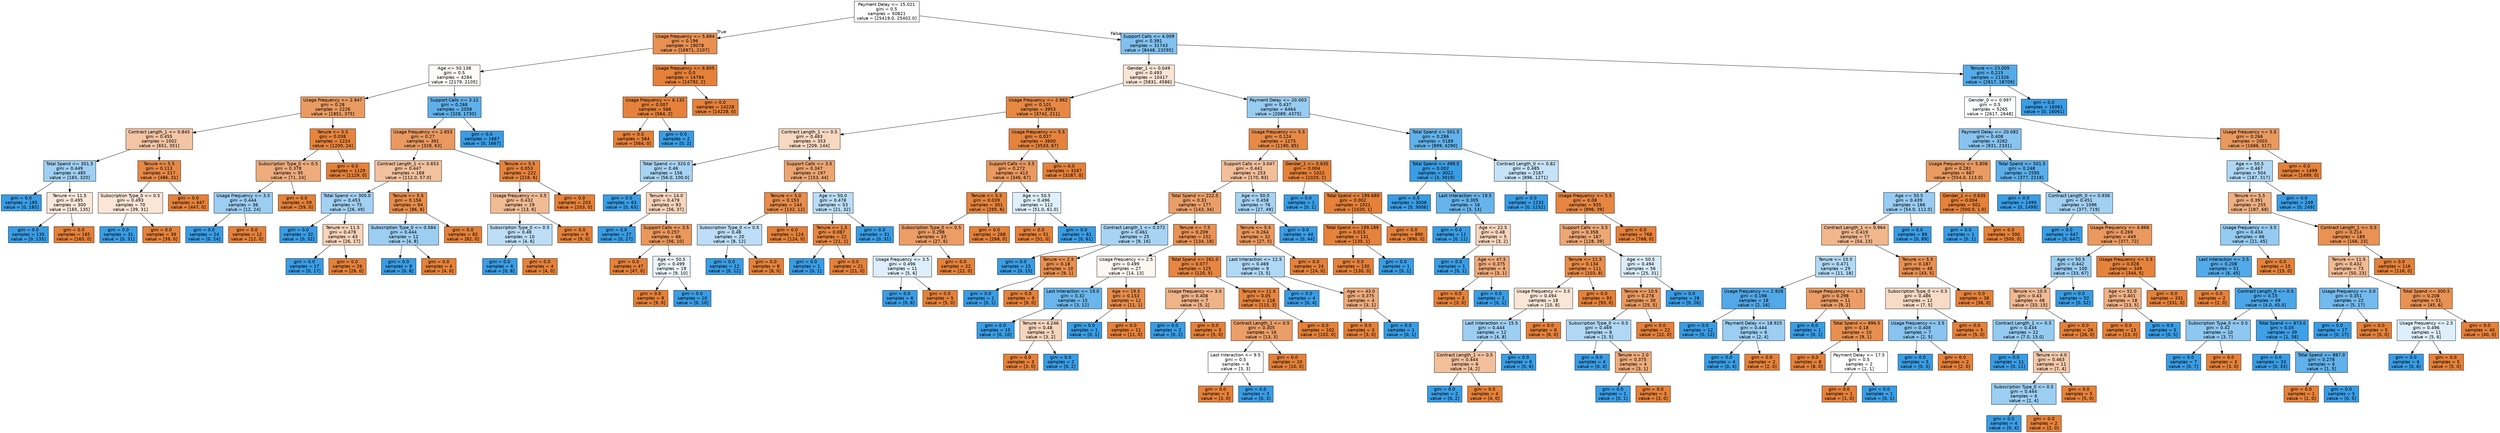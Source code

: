 digraph Tree {
node [shape=box, style="filled", color="black", fontname="helvetica"] ;
edge [fontname="helvetica"] ;
0 [label="Payment Delay <= 15.021\ngini = 0.5\nsamples = 50821\nvalue = [25419.0, 25402.0]", fillcolor="#ffffff"] ;
1 [label="Usage Frequency <= 5.894\ngini = 0.196\nsamples = 19078\nvalue = [16971, 2107]", fillcolor="#e89152"] ;
0 -> 1 [labeldistance=2.5, labelangle=45, headlabel="True"] ;
2 [label="Age <= 50.138\ngini = 0.5\nsamples = 4284\nvalue = [2179, 2105]", fillcolor="#fefbf8"] ;
1 -> 2 ;
3 [label="Usage Frequency <= 2.947\ngini = 0.28\nsamples = 2226\nvalue = [1851, 375]", fillcolor="#ea9b61"] ;
2 -> 3 ;
4 [label="Contract Length_1 <= 0.845\ngini = 0.455\nsamples = 1002\nvalue = [651, 351]", fillcolor="#f3c5a4"] ;
3 -> 4 ;
5 [label="Total Spend <= 301.5\ngini = 0.449\nsamples = 485\nvalue = [165, 320]", fillcolor="#9fd0f2"] ;
4 -> 5 ;
6 [label="gini = 0.0\nsamples = 185\nvalue = [0, 185]", fillcolor="#399de5"] ;
5 -> 6 ;
7 [label="Tenure <= 11.5\ngini = 0.495\nsamples = 300\nvalue = [165, 135]", fillcolor="#fae8db"] ;
5 -> 7 ;
8 [label="gini = 0.0\nsamples = 135\nvalue = [0, 135]", fillcolor="#399de5"] ;
7 -> 8 ;
9 [label="gini = 0.0\nsamples = 165\nvalue = [165, 0]", fillcolor="#e58139"] ;
7 -> 9 ;
10 [label="Tenure <= 5.5\ngini = 0.113\nsamples = 517\nvalue = [486, 31]", fillcolor="#e78946"] ;
4 -> 10 ;
11 [label="Subscription Type_0 <= 0.5\ngini = 0.493\nsamples = 70\nvalue = [39, 31]", fillcolor="#fae5d6"] ;
10 -> 11 ;
12 [label="gini = 0.0\nsamples = 31\nvalue = [0, 31]", fillcolor="#399de5"] ;
11 -> 12 ;
13 [label="gini = 0.0\nsamples = 39\nvalue = [39, 0]", fillcolor="#e58139"] ;
11 -> 13 ;
14 [label="gini = 0.0\nsamples = 447\nvalue = [447, 0]", fillcolor="#e58139"] ;
10 -> 14 ;
15 [label="Tenure <= 5.5\ngini = 0.038\nsamples = 1224\nvalue = [1200, 24]", fillcolor="#e6843d"] ;
3 -> 15 ;
16 [label="Subscription Type_0 <= 0.5\ngini = 0.378\nsamples = 95\nvalue = [71, 24]", fillcolor="#eeac7c"] ;
15 -> 16 ;
17 [label="Usage Frequency <= 3.5\ngini = 0.444\nsamples = 36\nvalue = [12, 24]", fillcolor="#9ccef2"] ;
16 -> 17 ;
18 [label="gini = 0.0\nsamples = 24\nvalue = [0, 24]", fillcolor="#399de5"] ;
17 -> 18 ;
19 [label="gini = 0.0\nsamples = 12\nvalue = [12, 0]", fillcolor="#e58139"] ;
17 -> 19 ;
20 [label="gini = 0.0\nsamples = 59\nvalue = [59, 0]", fillcolor="#e58139"] ;
16 -> 20 ;
21 [label="gini = 0.0\nsamples = 1129\nvalue = [1129, 0]", fillcolor="#e58139"] ;
15 -> 21 ;
22 [label="Support Calls <= 3.12\ngini = 0.268\nsamples = 2058\nvalue = [328, 1730]", fillcolor="#5fb0ea"] ;
2 -> 22 ;
23 [label="Usage Frequency <= 2.653\ngini = 0.27\nsamples = 391\nvalue = [328, 63]", fillcolor="#ea995f"] ;
22 -> 23 ;
24 [label="Contract Length_1 <= 0.653\ngini = 0.447\nsamples = 169\nvalue = [112.0, 57.0]", fillcolor="#f2c19e"] ;
23 -> 24 ;
25 [label="Total Spend <= 300.0\ngini = 0.453\nsamples = 75\nvalue = [26, 49]", fillcolor="#a2d1f3"] ;
24 -> 25 ;
26 [label="gini = 0.0\nsamples = 32\nvalue = [0, 32]", fillcolor="#399de5"] ;
25 -> 26 ;
27 [label="Tenure <= 11.5\ngini = 0.478\nsamples = 43\nvalue = [26, 17]", fillcolor="#f6d3ba"] ;
25 -> 27 ;
28 [label="gini = 0.0\nsamples = 17\nvalue = [0, 17]", fillcolor="#399de5"] ;
27 -> 28 ;
29 [label="gini = 0.0\nsamples = 26\nvalue = [26, 0]", fillcolor="#e58139"] ;
27 -> 29 ;
30 [label="Tenure <= 5.5\ngini = 0.156\nsamples = 94\nvalue = [86, 8]", fillcolor="#e78d4b"] ;
24 -> 30 ;
31 [label="Subscription Type_0 <= 0.584\ngini = 0.444\nsamples = 12\nvalue = [4, 8]", fillcolor="#9ccef2"] ;
30 -> 31 ;
32 [label="gini = 0.0\nsamples = 8\nvalue = [0, 8]", fillcolor="#399de5"] ;
31 -> 32 ;
33 [label="gini = 0.0\nsamples = 4\nvalue = [4, 0]", fillcolor="#e58139"] ;
31 -> 33 ;
34 [label="gini = 0.0\nsamples = 82\nvalue = [82, 0]", fillcolor="#e58139"] ;
30 -> 34 ;
35 [label="Tenure <= 5.5\ngini = 0.053\nsamples = 222\nvalue = [216, 6]", fillcolor="#e6843e"] ;
23 -> 35 ;
36 [label="Usage Frequency <= 3.5\ngini = 0.432\nsamples = 19\nvalue = [13, 6]", fillcolor="#f1bb94"] ;
35 -> 36 ;
37 [label="Subscription Type_0 <= 0.5\ngini = 0.48\nsamples = 10\nvalue = [4, 6]", fillcolor="#bddef6"] ;
36 -> 37 ;
38 [label="gini = 0.0\nsamples = 6\nvalue = [0, 6]", fillcolor="#399de5"] ;
37 -> 38 ;
39 [label="gini = 0.0\nsamples = 4\nvalue = [4, 0]", fillcolor="#e58139"] ;
37 -> 39 ;
40 [label="gini = 0.0\nsamples = 9\nvalue = [9, 0]", fillcolor="#e58139"] ;
36 -> 40 ;
41 [label="gini = 0.0\nsamples = 203\nvalue = [203, 0]", fillcolor="#e58139"] ;
35 -> 41 ;
42 [label="gini = 0.0\nsamples = 1667\nvalue = [0, 1667]", fillcolor="#399de5"] ;
22 -> 42 ;
43 [label="Usage Frequency <= 6.805\ngini = 0.0\nsamples = 14794\nvalue = [14792, 2]", fillcolor="#e58139"] ;
1 -> 43 ;
44 [label="Usage Frequency <= 6.132\ngini = 0.007\nsamples = 566\nvalue = [564, 2]", fillcolor="#e5813a"] ;
43 -> 44 ;
45 [label="gini = 0.0\nsamples = 564\nvalue = [564, 0]", fillcolor="#e58139"] ;
44 -> 45 ;
46 [label="gini = 0.0\nsamples = 2\nvalue = [0, 2]", fillcolor="#399de5"] ;
44 -> 46 ;
47 [label="gini = 0.0\nsamples = 14228\nvalue = [14228, 0]", fillcolor="#e58139"] ;
43 -> 47 ;
48 [label="Support Calls <= 4.009\ngini = 0.391\nsamples = 31743\nvalue = [8448, 23295]", fillcolor="#81c1ee"] ;
0 -> 48 [labeldistance=2.5, labelangle=-45, headlabel="False"] ;
49 [label="Gender_1 <= 0.049\ngini = 0.493\nsamples = 10417\nvalue = [5831, 4586]", fillcolor="#f9e4d5"] ;
48 -> 49 ;
50 [label="Usage Frequency <= 2.962\ngini = 0.101\nsamples = 3953\nvalue = [3742, 211]", fillcolor="#e68844"] ;
49 -> 50 ;
51 [label="Contract Length_1 <= 0.5\ngini = 0.483\nsamples = 353\nvalue = [209, 144]", fillcolor="#f7d8c1"] ;
50 -> 51 ;
52 [label="Total Spend <= 320.0\ngini = 0.46\nsamples = 156\nvalue = [56.0, 100.0]", fillcolor="#a8d4f4"] ;
51 -> 52 ;
53 [label="gini = 0.0\nsamples = 63\nvalue = [0, 63]", fillcolor="#399de5"] ;
52 -> 53 ;
54 [label="Tenure <= 14.0\ngini = 0.479\nsamples = 93\nvalue = [56, 37]", fillcolor="#f6d4bc"] ;
52 -> 54 ;
55 [label="gini = 0.0\nsamples = 27\nvalue = [0, 27]", fillcolor="#399de5"] ;
54 -> 55 ;
56 [label="Support Calls <= 3.5\ngini = 0.257\nsamples = 66\nvalue = [56, 10]", fillcolor="#ea985c"] ;
54 -> 56 ;
57 [label="gini = 0.0\nsamples = 47\nvalue = [47, 0]", fillcolor="#e58139"] ;
56 -> 57 ;
58 [label="Age <= 50.5\ngini = 0.499\nsamples = 19\nvalue = [9, 10]", fillcolor="#ebf5fc"] ;
56 -> 58 ;
59 [label="gini = 0.0\nsamples = 9\nvalue = [9, 0]", fillcolor="#e58139"] ;
58 -> 59 ;
60 [label="gini = 0.0\nsamples = 10\nvalue = [0, 10]", fillcolor="#399de5"] ;
58 -> 60 ;
61 [label="Support Calls <= 3.5\ngini = 0.347\nsamples = 197\nvalue = [153, 44]", fillcolor="#eca572"] ;
51 -> 61 ;
62 [label="Tenure <= 5.0\ngini = 0.153\nsamples = 144\nvalue = [132, 12]", fillcolor="#e78c4b"] ;
61 -> 62 ;
63 [label="Subscription Type_0 <= 0.5\ngini = 0.48\nsamples = 20\nvalue = [8, 12]", fillcolor="#bddef6"] ;
62 -> 63 ;
64 [label="gini = 0.0\nsamples = 12\nvalue = [0, 12]", fillcolor="#399de5"] ;
63 -> 64 ;
65 [label="gini = 0.0\nsamples = 8\nvalue = [8, 0]", fillcolor="#e58139"] ;
63 -> 65 ;
66 [label="gini = 0.0\nsamples = 124\nvalue = [124, 0]", fillcolor="#e58139"] ;
62 -> 66 ;
67 [label="Age <= 50.0\ngini = 0.478\nsamples = 53\nvalue = [21, 32]", fillcolor="#bbddf6"] ;
61 -> 67 ;
68 [label="Tenure <= 1.5\ngini = 0.087\nsamples = 22\nvalue = [21, 1]", fillcolor="#e68742"] ;
67 -> 68 ;
69 [label="gini = 0.0\nsamples = 1\nvalue = [0, 1]", fillcolor="#399de5"] ;
68 -> 69 ;
70 [label="gini = 0.0\nsamples = 21\nvalue = [21, 0]", fillcolor="#e58139"] ;
68 -> 70 ;
71 [label="gini = 0.0\nsamples = 31\nvalue = [0, 31]", fillcolor="#399de5"] ;
67 -> 71 ;
72 [label="Usage Frequency <= 5.5\ngini = 0.037\nsamples = 3600\nvalue = [3533, 67]", fillcolor="#e5833d"] ;
50 -> 72 ;
73 [label="Support Calls <= 3.5\ngini = 0.272\nsamples = 413\nvalue = [346, 67]", fillcolor="#ea995f"] ;
72 -> 73 ;
74 [label="Tenure <= 5.5\ngini = 0.039\nsamples = 301\nvalue = [295, 6]", fillcolor="#e6843d"] ;
73 -> 74 ;
75 [label="Subscription Type_0 <= 0.5\ngini = 0.298\nsamples = 33\nvalue = [27, 6]", fillcolor="#eb9d65"] ;
74 -> 75 ;
76 [label="Usage Frequency <= 3.5\ngini = 0.496\nsamples = 11\nvalue = [5, 6]", fillcolor="#deeffb"] ;
75 -> 76 ;
77 [label="gini = 0.0\nsamples = 6\nvalue = [0, 6]", fillcolor="#399de5"] ;
76 -> 77 ;
78 [label="gini = 0.0\nsamples = 5\nvalue = [5, 0]", fillcolor="#e58139"] ;
76 -> 78 ;
79 [label="gini = 0.0\nsamples = 22\nvalue = [22, 0]", fillcolor="#e58139"] ;
75 -> 79 ;
80 [label="gini = 0.0\nsamples = 268\nvalue = [268, 0]", fillcolor="#e58139"] ;
74 -> 80 ;
81 [label="Age <= 50.5\ngini = 0.496\nsamples = 112\nvalue = [51.0, 61.0]", fillcolor="#dfeffb"] ;
73 -> 81 ;
82 [label="gini = 0.0\nsamples = 51\nvalue = [51, 0]", fillcolor="#e58139"] ;
81 -> 82 ;
83 [label="gini = 0.0\nsamples = 61\nvalue = [0, 61]", fillcolor="#399de5"] ;
81 -> 83 ;
84 [label="gini = 0.0\nsamples = 3187\nvalue = [3187, 0]", fillcolor="#e58139"] ;
72 -> 84 ;
85 [label="Payment Delay <= 20.003\ngini = 0.437\nsamples = 6464\nvalue = [2089, 4375]", fillcolor="#98ccf1"] ;
49 -> 85 ;
86 [label="Usage Frequency <= 5.5\ngini = 0.124\nsamples = 1275\nvalue = [1190, 85]", fillcolor="#e78a47"] ;
85 -> 86 ;
87 [label="Support Calls <= 3.047\ngini = 0.441\nsamples = 253\nvalue = [170, 83]", fillcolor="#f2bf9a"] ;
86 -> 87 ;
88 [label="Total Spend <= 222.5\ngini = 0.31\nsamples = 177\nvalue = [143, 34]", fillcolor="#eb9f68"] ;
87 -> 88 ;
89 [label="Contract Length_1 <= 0.572\ngini = 0.461\nsamples = 25\nvalue = [9, 16]", fillcolor="#a8d4f4"] ;
88 -> 89 ;
90 [label="gini = 0.0\nsamples = 15\nvalue = [0, 15]", fillcolor="#399de5"] ;
89 -> 90 ;
91 [label="Tenure <= 2.5\ngini = 0.18\nsamples = 10\nvalue = [9, 1]", fillcolor="#e88f4f"] ;
89 -> 91 ;
92 [label="gini = 0.0\nsamples = 1\nvalue = [0, 1]", fillcolor="#399de5"] ;
91 -> 92 ;
93 [label="gini = 0.0\nsamples = 9\nvalue = [9, 0]", fillcolor="#e58139"] ;
91 -> 93 ;
94 [label="Tenure <= 7.5\ngini = 0.209\nsamples = 152\nvalue = [134, 18]", fillcolor="#e89254"] ;
88 -> 94 ;
95 [label="Usage Frequency <= 2.5\ngini = 0.499\nsamples = 27\nvalue = [14, 13]", fillcolor="#fdf6f1"] ;
94 -> 95 ;
96 [label="Last Interaction <= 19.0\ngini = 0.32\nsamples = 15\nvalue = [3, 12]", fillcolor="#6ab6ec"] ;
95 -> 96 ;
97 [label="gini = 0.0\nsamples = 10\nvalue = [0, 10]", fillcolor="#399de5"] ;
96 -> 97 ;
98 [label="Tenure <= 4.246\ngini = 0.48\nsamples = 5\nvalue = [3, 2]", fillcolor="#f6d5bd"] ;
96 -> 98 ;
99 [label="gini = 0.0\nsamples = 3\nvalue = [3, 0]", fillcolor="#e58139"] ;
98 -> 99 ;
100 [label="gini = 0.0\nsamples = 2\nvalue = [0, 2]", fillcolor="#399de5"] ;
98 -> 100 ;
101 [label="Age <= 19.5\ngini = 0.153\nsamples = 12\nvalue = [11, 1]", fillcolor="#e78c4b"] ;
95 -> 101 ;
102 [label="gini = 0.0\nsamples = 1\nvalue = [0, 1]", fillcolor="#399de5"] ;
101 -> 102 ;
103 [label="gini = 0.0\nsamples = 11\nvalue = [11, 0]", fillcolor="#e58139"] ;
101 -> 103 ;
104 [label="Total Spend <= 261.0\ngini = 0.077\nsamples = 125\nvalue = [120, 5]", fillcolor="#e68641"] ;
94 -> 104 ;
105 [label="Usage Frequency <= 3.0\ngini = 0.408\nsamples = 7\nvalue = [5, 2]", fillcolor="#efb388"] ;
104 -> 105 ;
106 [label="gini = 0.0\nsamples = 2\nvalue = [0, 2]", fillcolor="#399de5"] ;
105 -> 106 ;
107 [label="gini = 0.0\nsamples = 5\nvalue = [5, 0]", fillcolor="#e58139"] ;
105 -> 107 ;
108 [label="Tenure <= 11.5\ngini = 0.05\nsamples = 118\nvalue = [115, 3]", fillcolor="#e6843e"] ;
104 -> 108 ;
109 [label="Contract Length_1 <= 0.5\ngini = 0.305\nsamples = 16\nvalue = [13, 3]", fillcolor="#eb9e67"] ;
108 -> 109 ;
110 [label="Last Interaction <= 9.5\ngini = 0.5\nsamples = 6\nvalue = [3, 3]", fillcolor="#ffffff"] ;
109 -> 110 ;
111 [label="gini = 0.0\nsamples = 3\nvalue = [3, 0]", fillcolor="#e58139"] ;
110 -> 111 ;
112 [label="gini = 0.0\nsamples = 3\nvalue = [0, 3]", fillcolor="#399de5"] ;
110 -> 112 ;
113 [label="gini = 0.0\nsamples = 10\nvalue = [10, 0]", fillcolor="#e58139"] ;
109 -> 113 ;
114 [label="gini = 0.0\nsamples = 102\nvalue = [102, 0]", fillcolor="#e58139"] ;
108 -> 114 ;
115 [label="Age <= 50.0\ngini = 0.458\nsamples = 76\nvalue = [27, 49]", fillcolor="#a6d3f3"] ;
87 -> 115 ;
116 [label="Tenure <= 5.5\ngini = 0.264\nsamples = 32\nvalue = [27, 5]", fillcolor="#ea985e"] ;
115 -> 116 ;
117 [label="Last Interaction <= 12.5\ngini = 0.469\nsamples = 8\nvalue = [3, 5]", fillcolor="#b0d8f5"] ;
116 -> 117 ;
118 [label="gini = 0.0\nsamples = 4\nvalue = [0, 4]", fillcolor="#399de5"] ;
117 -> 118 ;
119 [label="Age <= 43.0\ngini = 0.375\nsamples = 4\nvalue = [3, 1]", fillcolor="#eeab7b"] ;
117 -> 119 ;
120 [label="gini = 0.0\nsamples = 3\nvalue = [3, 0]", fillcolor="#e58139"] ;
119 -> 120 ;
121 [label="gini = 0.0\nsamples = 1\nvalue = [0, 1]", fillcolor="#399de5"] ;
119 -> 121 ;
122 [label="gini = 0.0\nsamples = 24\nvalue = [24, 0]", fillcolor="#e58139"] ;
116 -> 122 ;
123 [label="gini = 0.0\nsamples = 44\nvalue = [0, 44]", fillcolor="#399de5"] ;
115 -> 123 ;
124 [label="Gender_1 <= 0.635\ngini = 0.004\nsamples = 1022\nvalue = [1020, 2]", fillcolor="#e58139"] ;
86 -> 124 ;
125 [label="gini = 0.0\nsamples = 1\nvalue = [0, 1]", fillcolor="#399de5"] ;
124 -> 125 ;
126 [label="Total Spend <= 199.689\ngini = 0.002\nsamples = 1021\nvalue = [1020, 1]", fillcolor="#e58139"] ;
124 -> 126 ;
127 [label="Total Spend <= 199.189\ngini = 0.015\nsamples = 131\nvalue = [130, 1]", fillcolor="#e5823b"] ;
126 -> 127 ;
128 [label="gini = 0.0\nsamples = 130\nvalue = [130, 0]", fillcolor="#e58139"] ;
127 -> 128 ;
129 [label="gini = 0.0\nsamples = 1\nvalue = [0, 1]", fillcolor="#399de5"] ;
127 -> 129 ;
130 [label="gini = 0.0\nsamples = 890\nvalue = [890, 0]", fillcolor="#e58139"] ;
126 -> 130 ;
131 [label="Total Spend <= 501.5\ngini = 0.286\nsamples = 5189\nvalue = [899, 4290]", fillcolor="#62b2ea"] ;
85 -> 131 ;
132 [label="Total Spend <= 499.5\ngini = 0.002\nsamples = 3022\nvalue = [3, 3019]", fillcolor="#399de5"] ;
131 -> 132 ;
133 [label="gini = 0.0\nsamples = 3006\nvalue = [0, 3006]", fillcolor="#399de5"] ;
132 -> 133 ;
134 [label="Last Interaction <= 19.5\ngini = 0.305\nsamples = 16\nvalue = [3, 13]", fillcolor="#67b4eb"] ;
132 -> 134 ;
135 [label="gini = 0.0\nsamples = 11\nvalue = [0, 11]", fillcolor="#399de5"] ;
134 -> 135 ;
136 [label="Age <= 22.5\ngini = 0.48\nsamples = 5\nvalue = [3, 2]", fillcolor="#f6d5bd"] ;
134 -> 136 ;
137 [label="gini = 0.0\nsamples = 1\nvalue = [0, 1]", fillcolor="#399de5"] ;
136 -> 137 ;
138 [label="Age <= 47.5\ngini = 0.375\nsamples = 4\nvalue = [3, 1]", fillcolor="#eeab7b"] ;
136 -> 138 ;
139 [label="gini = 0.0\nsamples = 3\nvalue = [3, 0]", fillcolor="#e58139"] ;
138 -> 139 ;
140 [label="gini = 0.0\nsamples = 1\nvalue = [0, 1]", fillcolor="#399de5"] ;
138 -> 140 ;
141 [label="Contract Length_0 <= 0.82\ngini = 0.485\nsamples = 2167\nvalue = [896, 1271]", fillcolor="#c5e2f7"] ;
131 -> 141 ;
142 [label="gini = 0.0\nsamples = 1232\nvalue = [0, 1232]", fillcolor="#399de5"] ;
141 -> 142 ;
143 [label="Usage Frequency <= 5.5\ngini = 0.08\nsamples = 935\nvalue = [896, 39]", fillcolor="#e68642"] ;
141 -> 143 ;
144 [label="Support Calls <= 3.5\ngini = 0.358\nsamples = 167\nvalue = [128, 39]", fillcolor="#eda775"] ;
143 -> 144 ;
145 [label="Tenure <= 11.5\ngini = 0.134\nsamples = 111\nvalue = [103, 8]", fillcolor="#e78b48"] ;
144 -> 145 ;
146 [label="Usage Frequency <= 3.5\ngini = 0.494\nsamples = 18\nvalue = [10, 8]", fillcolor="#fae6d7"] ;
145 -> 146 ;
147 [label="Last Interaction <= 15.5\ngini = 0.444\nsamples = 12\nvalue = [4, 8]", fillcolor="#9ccef2"] ;
146 -> 147 ;
148 [label="Contract Length_1 <= 0.5\ngini = 0.444\nsamples = 6\nvalue = [4, 2]", fillcolor="#f2c09c"] ;
147 -> 148 ;
149 [label="gini = 0.0\nsamples = 2\nvalue = [0, 2]", fillcolor="#399de5"] ;
148 -> 149 ;
150 [label="gini = 0.0\nsamples = 4\nvalue = [4, 0]", fillcolor="#e58139"] ;
148 -> 150 ;
151 [label="gini = 0.0\nsamples = 6\nvalue = [0, 6]", fillcolor="#399de5"] ;
147 -> 151 ;
152 [label="gini = 0.0\nsamples = 6\nvalue = [6, 0]", fillcolor="#e58139"] ;
146 -> 152 ;
153 [label="gini = 0.0\nsamples = 93\nvalue = [93, 0]", fillcolor="#e58139"] ;
145 -> 153 ;
154 [label="Age <= 50.5\ngini = 0.494\nsamples = 56\nvalue = [25, 31]", fillcolor="#d9ecfa"] ;
144 -> 154 ;
155 [label="Tenure <= 10.5\ngini = 0.278\nsamples = 30\nvalue = [25, 5]", fillcolor="#ea9a61"] ;
154 -> 155 ;
156 [label="Subscription Type_0 <= 0.5\ngini = 0.469\nsamples = 8\nvalue = [3, 5]", fillcolor="#b0d8f5"] ;
155 -> 156 ;
157 [label="gini = 0.0\nsamples = 4\nvalue = [0, 4]", fillcolor="#399de5"] ;
156 -> 157 ;
158 [label="Tenure <= 2.0\ngini = 0.375\nsamples = 4\nvalue = [3, 1]", fillcolor="#eeab7b"] ;
156 -> 158 ;
159 [label="gini = 0.0\nsamples = 1\nvalue = [0, 1]", fillcolor="#399de5"] ;
158 -> 159 ;
160 [label="gini = 0.0\nsamples = 3\nvalue = [3, 0]", fillcolor="#e58139"] ;
158 -> 160 ;
161 [label="gini = 0.0\nsamples = 22\nvalue = [22, 0]", fillcolor="#e58139"] ;
155 -> 161 ;
162 [label="gini = 0.0\nsamples = 26\nvalue = [0, 26]", fillcolor="#399de5"] ;
154 -> 162 ;
163 [label="gini = 0.0\nsamples = 768\nvalue = [768, 0]", fillcolor="#e58139"] ;
143 -> 163 ;
164 [label="Tenure <= 23.005\ngini = 0.215\nsamples = 21326\nvalue = [2617, 18709]", fillcolor="#55abe9"] ;
48 -> 164 ;
165 [label="Gender_0 <= 0.997\ngini = 0.5\nsamples = 5265\nvalue = [2617, 2648]", fillcolor="#fdfeff"] ;
164 -> 165 ;
166 [label="Payment Delay <= 20.082\ngini = 0.408\nsamples = 3262\nvalue = [931, 2331]", fillcolor="#88c4ef"] ;
165 -> 166 ;
167 [label="Usage Frequency <= 5.808\ngini = 0.281\nsamples = 667\nvalue = [554.0, 113.0]", fillcolor="#ea9b61"] ;
166 -> 167 ;
168 [label="Age <= 50.5\ngini = 0.439\nsamples = 166\nvalue = [54.0, 112.0]", fillcolor="#98ccf2"] ;
167 -> 168 ;
169 [label="Contract Length_1 <= 0.964\ngini = 0.419\nsamples = 77\nvalue = [54, 23]", fillcolor="#f0b78d"] ;
168 -> 169 ;
170 [label="Tenure <= 10.5\ngini = 0.471\nsamples = 29\nvalue = [11, 18]", fillcolor="#b2d9f5"] ;
169 -> 170 ;
171 [label="Usage Frequency <= 2.928\ngini = 0.198\nsamples = 18\nvalue = [2, 16]", fillcolor="#52a9e8"] ;
170 -> 171 ;
172 [label="gini = 0.0\nsamples = 12\nvalue = [0, 12]", fillcolor="#399de5"] ;
171 -> 172 ;
173 [label="Payment Delay <= 18.925\ngini = 0.444\nsamples = 6\nvalue = [2, 4]", fillcolor="#9ccef2"] ;
171 -> 173 ;
174 [label="gini = 0.0\nsamples = 4\nvalue = [0, 4]", fillcolor="#399de5"] ;
173 -> 174 ;
175 [label="gini = 0.0\nsamples = 2\nvalue = [2, 0]", fillcolor="#e58139"] ;
173 -> 175 ;
176 [label="Usage Frequency <= 1.5\ngini = 0.298\nsamples = 11\nvalue = [9, 2]", fillcolor="#eb9d65"] ;
170 -> 176 ;
177 [label="gini = 0.0\nsamples = 1\nvalue = [0, 1]", fillcolor="#399de5"] ;
176 -> 177 ;
178 [label="Total Spend <= 896.5\ngini = 0.18\nsamples = 10\nvalue = [9, 1]", fillcolor="#e88f4f"] ;
176 -> 178 ;
179 [label="gini = 0.0\nsamples = 8\nvalue = [8, 0]", fillcolor="#e58139"] ;
178 -> 179 ;
180 [label="Payment Delay <= 17.5\ngini = 0.5\nsamples = 2\nvalue = [1, 1]", fillcolor="#ffffff"] ;
178 -> 180 ;
181 [label="gini = 0.0\nsamples = 1\nvalue = [1, 0]", fillcolor="#e58139"] ;
180 -> 181 ;
182 [label="gini = 0.0\nsamples = 1\nvalue = [0, 1]", fillcolor="#399de5"] ;
180 -> 182 ;
183 [label="Tenure <= 5.5\ngini = 0.187\nsamples = 48\nvalue = [43, 5]", fillcolor="#e89050"] ;
169 -> 183 ;
184 [label="Subscription Type_0 <= 0.5\ngini = 0.486\nsamples = 12\nvalue = [7, 5]", fillcolor="#f8dbc6"] ;
183 -> 184 ;
185 [label="Usage Frequency <= 3.5\ngini = 0.408\nsamples = 7\nvalue = [2, 5]", fillcolor="#88c4ef"] ;
184 -> 185 ;
186 [label="gini = 0.0\nsamples = 5\nvalue = [0, 5]", fillcolor="#399de5"] ;
185 -> 186 ;
187 [label="gini = 0.0\nsamples = 2\nvalue = [2, 0]", fillcolor="#e58139"] ;
185 -> 187 ;
188 [label="gini = 0.0\nsamples = 5\nvalue = [5, 0]", fillcolor="#e58139"] ;
184 -> 188 ;
189 [label="gini = 0.0\nsamples = 36\nvalue = [36, 0]", fillcolor="#e58139"] ;
183 -> 189 ;
190 [label="gini = 0.0\nsamples = 89\nvalue = [0, 89]", fillcolor="#399de5"] ;
168 -> 190 ;
191 [label="Gender_1 <= 0.635\ngini = 0.004\nsamples = 501\nvalue = [500.0, 1.0]", fillcolor="#e58139"] ;
167 -> 191 ;
192 [label="gini = 0.0\nsamples = 1\nvalue = [0, 1]", fillcolor="#399de5"] ;
191 -> 192 ;
193 [label="gini = 0.0\nsamples = 500\nvalue = [500, 0]", fillcolor="#e58139"] ;
191 -> 193 ;
194 [label="Total Spend <= 501.5\ngini = 0.248\nsamples = 2595\nvalue = [377, 2218]", fillcolor="#5baee9"] ;
166 -> 194 ;
195 [label="gini = 0.0\nsamples = 1499\nvalue = [0, 1499]", fillcolor="#399de5"] ;
194 -> 195 ;
196 [label="Contract Length_0 <= 0.936\ngini = 0.451\nsamples = 1096\nvalue = [377, 719]", fillcolor="#a1d0f3"] ;
194 -> 196 ;
197 [label="gini = 0.0\nsamples = 647\nvalue = [0, 647]", fillcolor="#399de5"] ;
196 -> 197 ;
198 [label="Usage Frequency <= 4.866\ngini = 0.269\nsamples = 449\nvalue = [377, 72]", fillcolor="#ea995f"] ;
196 -> 198 ;
199 [label="Age <= 50.5\ngini = 0.442\nsamples = 100\nvalue = [33, 67]", fillcolor="#9bcdf2"] ;
198 -> 199 ;
200 [label="Tenure <= 10.5\ngini = 0.43\nsamples = 48\nvalue = [33, 15]", fillcolor="#f1ba93"] ;
199 -> 200 ;
201 [label="Contract Length_1 <= 0.5\ngini = 0.434\nsamples = 22\nvalue = [7.0, 15.0]", fillcolor="#95cbf1"] ;
200 -> 201 ;
202 [label="gini = 0.0\nsamples = 11\nvalue = [0, 11]", fillcolor="#399de5"] ;
201 -> 202 ;
203 [label="Tenure <= 4.0\ngini = 0.463\nsamples = 11\nvalue = [7, 4]", fillcolor="#f4c9aa"] ;
201 -> 203 ;
204 [label="Subscription Type_0 <= 0.5\ngini = 0.444\nsamples = 6\nvalue = [2, 4]", fillcolor="#9ccef2"] ;
203 -> 204 ;
205 [label="gini = 0.0\nsamples = 4\nvalue = [0, 4]", fillcolor="#399de5"] ;
204 -> 205 ;
206 [label="gini = 0.0\nsamples = 2\nvalue = [2, 0]", fillcolor="#e58139"] ;
204 -> 206 ;
207 [label="gini = 0.0\nsamples = 5\nvalue = [5, 0]", fillcolor="#e58139"] ;
203 -> 207 ;
208 [label="gini = 0.0\nsamples = 26\nvalue = [26, 0]", fillcolor="#e58139"] ;
200 -> 208 ;
209 [label="gini = 0.0\nsamples = 52\nvalue = [0, 52]", fillcolor="#399de5"] ;
199 -> 209 ;
210 [label="Usage Frequency <= 5.5\ngini = 0.028\nsamples = 349\nvalue = [344, 5]", fillcolor="#e5833c"] ;
198 -> 210 ;
211 [label="Age <= 52.0\ngini = 0.401\nsamples = 18\nvalue = [13, 5]", fillcolor="#efb185"] ;
210 -> 211 ;
212 [label="gini = 0.0\nsamples = 13\nvalue = [13, 0]", fillcolor="#e58139"] ;
211 -> 212 ;
213 [label="gini = 0.0\nsamples = 5\nvalue = [0, 5]", fillcolor="#399de5"] ;
211 -> 213 ;
214 [label="gini = 0.0\nsamples = 331\nvalue = [331, 0]", fillcolor="#e58139"] ;
210 -> 214 ;
215 [label="Usage Frequency <= 5.5\ngini = 0.266\nsamples = 2003\nvalue = [1686, 317]", fillcolor="#ea995e"] ;
165 -> 215 ;
216 [label="Age <= 50.5\ngini = 0.467\nsamples = 504\nvalue = [187, 317]", fillcolor="#aed7f4"] ;
215 -> 216 ;
217 [label="Tenure <= 5.5\ngini = 0.391\nsamples = 255\nvalue = [187, 68]", fillcolor="#eeaf81"] ;
216 -> 217 ;
218 [label="Usage Frequency <= 3.5\ngini = 0.434\nsamples = 66\nvalue = [21, 45]", fillcolor="#95cbf1"] ;
217 -> 218 ;
219 [label="Last Interaction <= 2.5\ngini = 0.208\nsamples = 51\nvalue = [6, 45]", fillcolor="#53aae8"] ;
218 -> 219 ;
220 [label="gini = 0.0\nsamples = 2\nvalue = [2, 0]", fillcolor="#e58139"] ;
219 -> 220 ;
221 [label="Contract Length_0 <= 0.5\ngini = 0.15\nsamples = 49\nvalue = [4.0, 45.0]", fillcolor="#4ba6e7"] ;
219 -> 221 ;
222 [label="Subscription Type_0 <= 0.5\ngini = 0.42\nsamples = 10\nvalue = [3, 7]", fillcolor="#8ec7f0"] ;
221 -> 222 ;
223 [label="gini = 0.0\nsamples = 7\nvalue = [0, 7]", fillcolor="#399de5"] ;
222 -> 223 ;
224 [label="gini = 0.0\nsamples = 3\nvalue = [3, 0]", fillcolor="#e58139"] ;
222 -> 224 ;
225 [label="Total Spend <= 873.0\ngini = 0.05\nsamples = 39\nvalue = [1, 38]", fillcolor="#3ea0e6"] ;
221 -> 225 ;
226 [label="gini = 0.0\nsamples = 33\nvalue = [0, 33]", fillcolor="#399de5"] ;
225 -> 226 ;
227 [label="Total Spend <= 887.0\ngini = 0.278\nsamples = 6\nvalue = [1, 5]", fillcolor="#61b1ea"] ;
225 -> 227 ;
228 [label="gini = 0.0\nsamples = 1\nvalue = [1, 0]", fillcolor="#e58139"] ;
227 -> 228 ;
229 [label="gini = 0.0\nsamples = 5\nvalue = [0, 5]", fillcolor="#399de5"] ;
227 -> 229 ;
230 [label="gini = 0.0\nsamples = 15\nvalue = [15, 0]", fillcolor="#e58139"] ;
218 -> 230 ;
231 [label="Contract Length_1 <= 0.5\ngini = 0.214\nsamples = 189\nvalue = [166, 23]", fillcolor="#e99254"] ;
217 -> 231 ;
232 [label="Tenure <= 11.5\ngini = 0.432\nsamples = 73\nvalue = [50, 23]", fillcolor="#f1bb94"] ;
231 -> 232 ;
233 [label="Usage Frequency <= 3.0\ngini = 0.351\nsamples = 22\nvalue = [5, 17]", fillcolor="#73baed"] ;
232 -> 233 ;
234 [label="gini = 0.0\nsamples = 17\nvalue = [0, 17]", fillcolor="#399de5"] ;
233 -> 234 ;
235 [label="gini = 0.0\nsamples = 5\nvalue = [5, 0]", fillcolor="#e58139"] ;
233 -> 235 ;
236 [label="Total Spend <= 300.5\ngini = 0.208\nsamples = 51\nvalue = [45, 6]", fillcolor="#e89253"] ;
232 -> 236 ;
237 [label="Usage Frequency <= 2.5\ngini = 0.496\nsamples = 11\nvalue = [5, 6]", fillcolor="#deeffb"] ;
236 -> 237 ;
238 [label="gini = 0.0\nsamples = 6\nvalue = [0, 6]", fillcolor="#399de5"] ;
237 -> 238 ;
239 [label="gini = 0.0\nsamples = 5\nvalue = [5, 0]", fillcolor="#e58139"] ;
237 -> 239 ;
240 [label="gini = 0.0\nsamples = 40\nvalue = [40, 0]", fillcolor="#e58139"] ;
236 -> 240 ;
241 [label="gini = 0.0\nsamples = 116\nvalue = [116, 0]", fillcolor="#e58139"] ;
231 -> 241 ;
242 [label="gini = 0.0\nsamples = 249\nvalue = [0, 249]", fillcolor="#399de5"] ;
216 -> 242 ;
243 [label="gini = 0.0\nsamples = 1499\nvalue = [1499, 0]", fillcolor="#e58139"] ;
215 -> 243 ;
244 [label="gini = 0.0\nsamples = 16061\nvalue = [0, 16061]", fillcolor="#399de5"] ;
164 -> 244 ;
}